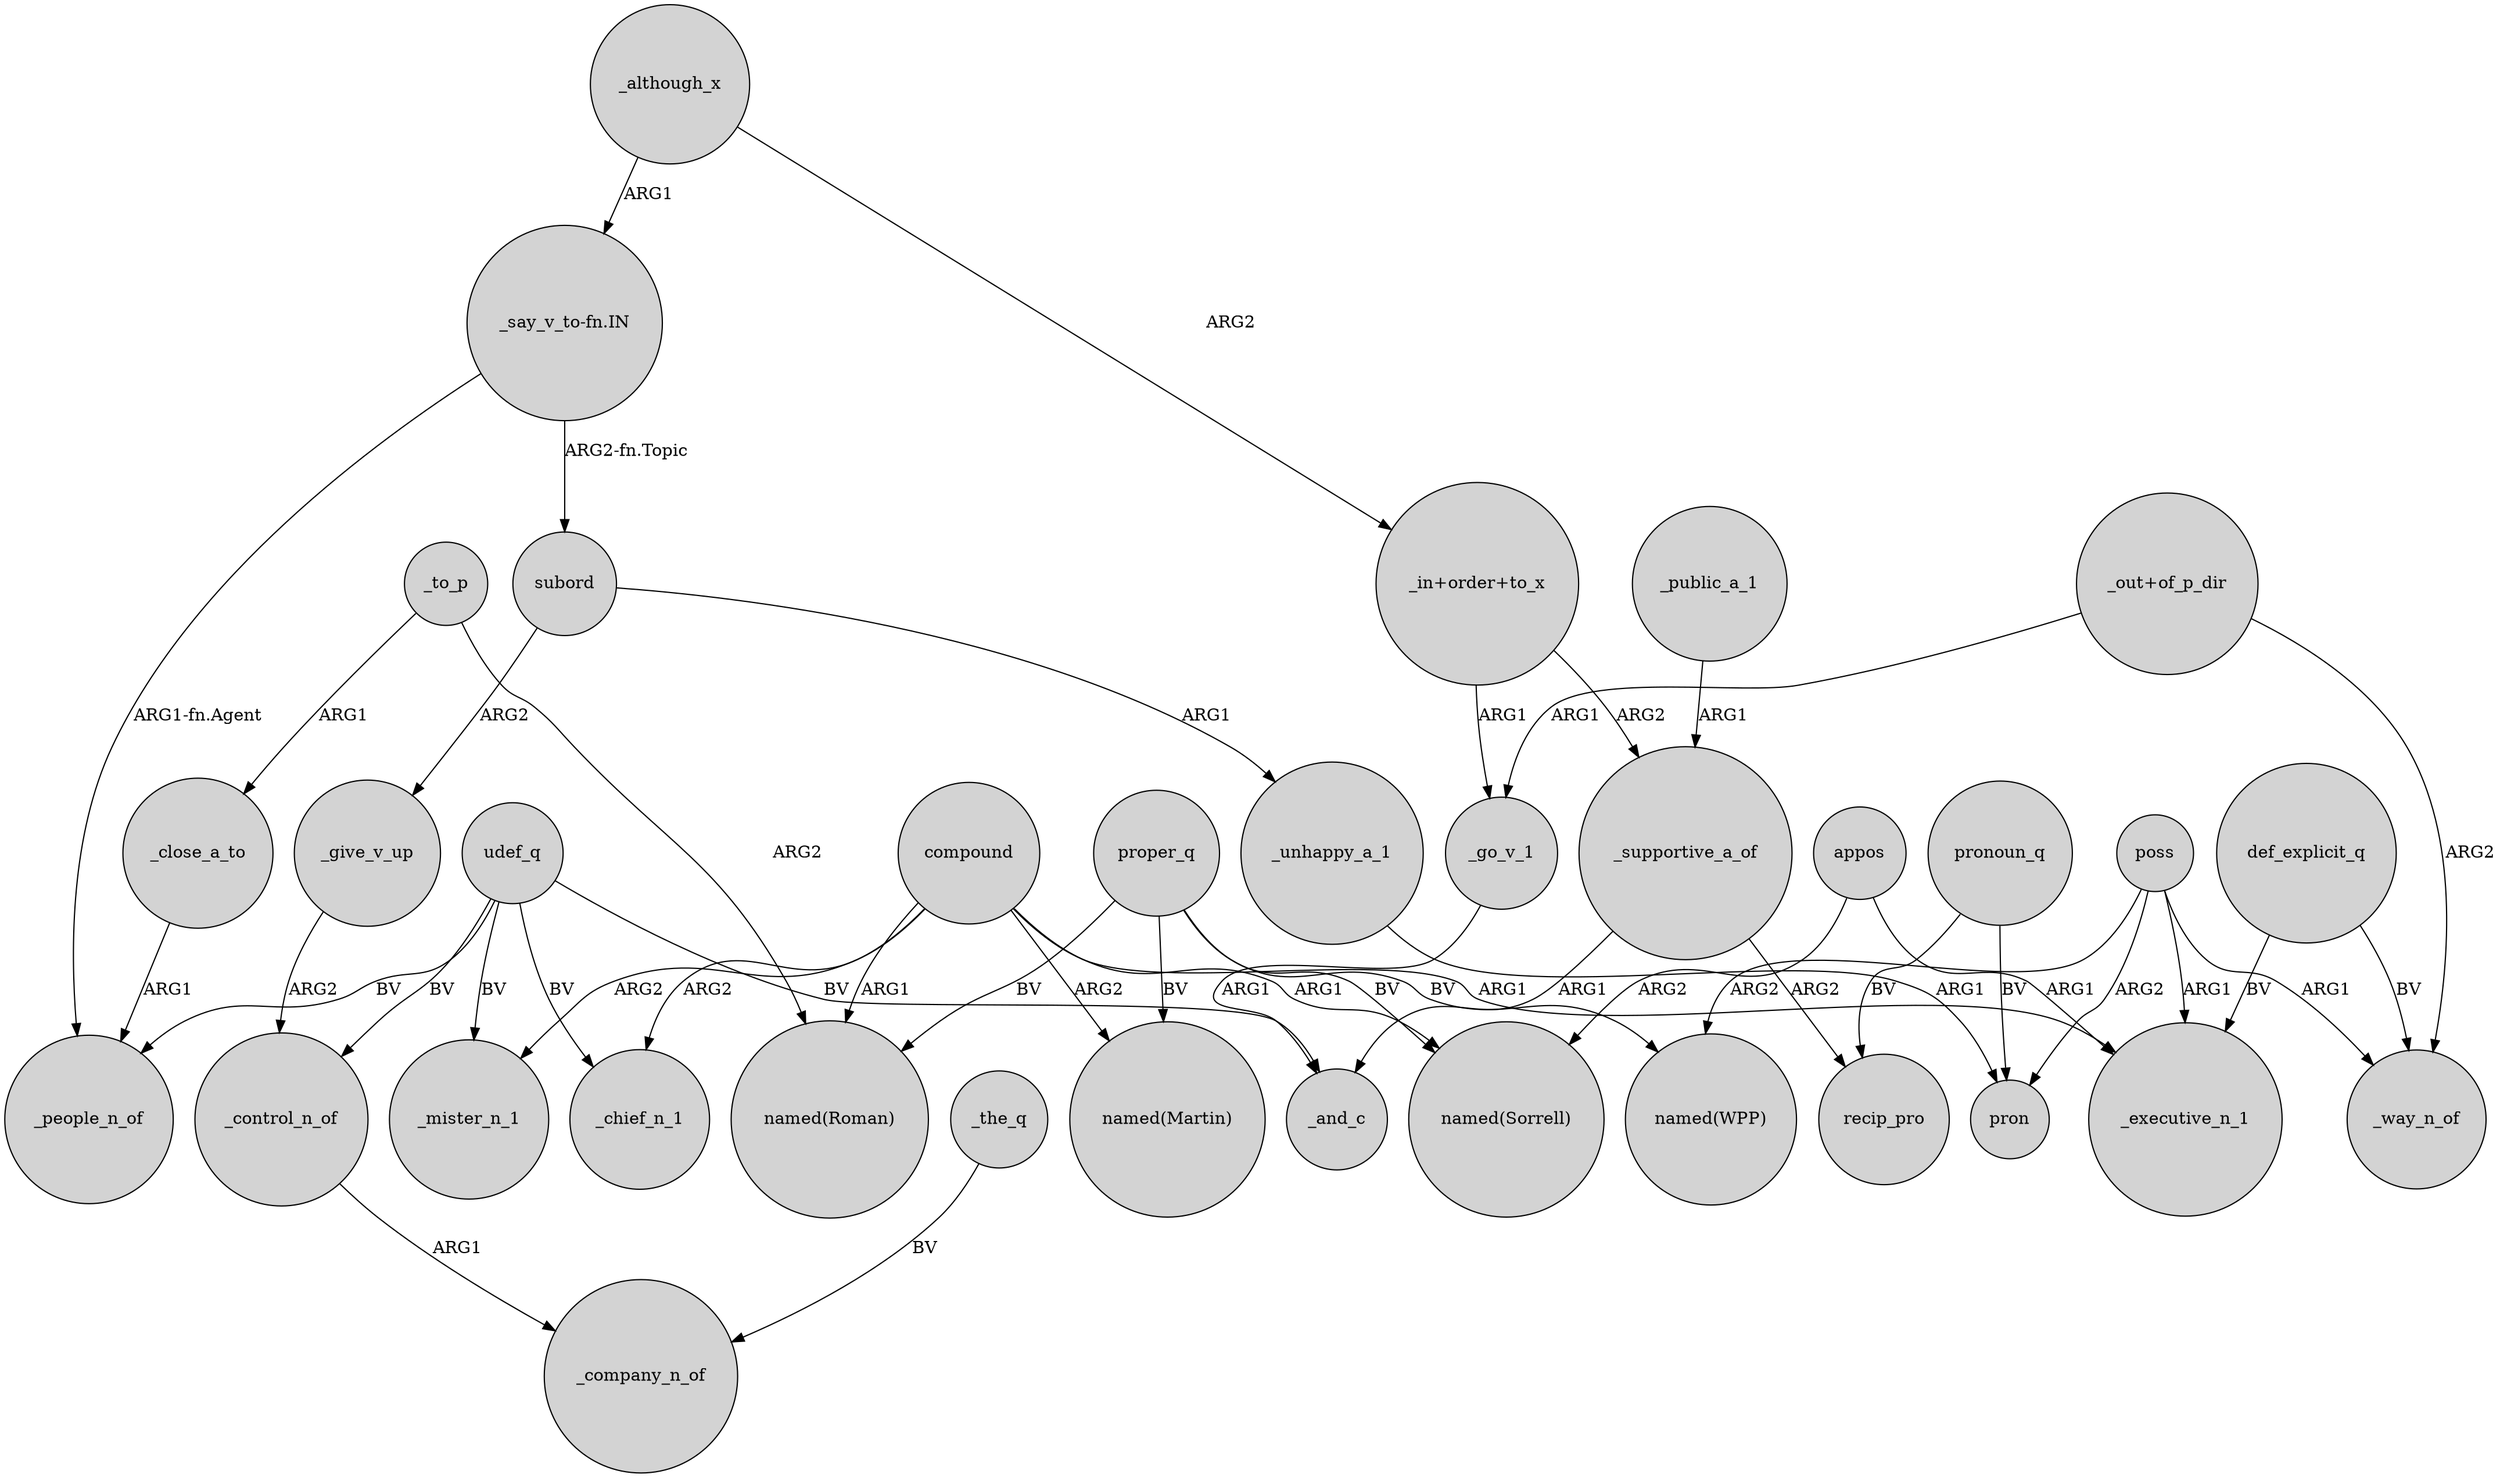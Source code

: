 digraph {
	node [shape=circle style=filled]
	"_in+order+to_x" -> _supportive_a_of [label=ARG2]
	poss -> pron [label=ARG2]
	_to_p -> "named(Roman)" [label=ARG2]
	poss -> _executive_n_1 [label=ARG1]
	poss -> "named(WPP)" [label=ARG2]
	compound -> "named(Roman)" [label=ARG1]
	udef_q -> _control_n_of [label=BV]
	compound -> _mister_n_1 [label=ARG2]
	poss -> _way_n_of [label=ARG1]
	_give_v_up -> _control_n_of [label=ARG2]
	_control_n_of -> _company_n_of [label=ARG1]
	compound -> _executive_n_1 [label=ARG1]
	udef_q -> _mister_n_1 [label=BV]
	_although_x -> "_say_v_to-fn.IN" [label=ARG1]
	_supportive_a_of -> _and_c [label=ARG1]
	_go_v_1 -> _and_c [label=ARG1]
	def_explicit_q -> _executive_n_1 [label=BV]
	proper_q -> "named(Sorrell)" [label=BV]
	compound -> "named(Martin)" [label=ARG2]
	appos -> "named(Sorrell)" [label=ARG2]
	_the_q -> _company_n_of [label=BV]
	compound -> _chief_n_1 [label=ARG2]
	_unhappy_a_1 -> pron [label=ARG1]
	_supportive_a_of -> recip_pro [label=ARG2]
	proper_q -> "named(Roman)" [label=BV]
	pronoun_q -> pron [label=BV]
	udef_q -> _people_n_of [label=BV]
	"_out+of_p_dir" -> _way_n_of [label=ARG2]
	def_explicit_q -> _way_n_of [label=BV]
	"_say_v_to-fn.IN" -> _people_n_of [label="ARG1-fn.Agent"]
	"_in+order+to_x" -> _go_v_1 [label=ARG1]
	pronoun_q -> recip_pro [label=BV]
	"_out+of_p_dir" -> _go_v_1 [label=ARG1]
	appos -> _executive_n_1 [label=ARG1]
	udef_q -> _chief_n_1 [label=BV]
	_public_a_1 -> _supportive_a_of [label=ARG1]
	_close_a_to -> _people_n_of [label=ARG1]
	subord -> _unhappy_a_1 [label=ARG1]
	"_say_v_to-fn.IN" -> subord [label="ARG2-fn.Topic"]
	proper_q -> "named(Martin)" [label=BV]
	_although_x -> "_in+order+to_x" [label=ARG2]
	proper_q -> "named(WPP)" [label=BV]
	compound -> "named(Sorrell)" [label=ARG1]
	_to_p -> _close_a_to [label=ARG1]
	udef_q -> _and_c [label=BV]
	subord -> _give_v_up [label=ARG2]
}
